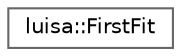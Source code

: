 digraph "类继承关系图"
{
 // LATEX_PDF_SIZE
  bgcolor="transparent";
  edge [fontname=Helvetica,fontsize=10,labelfontname=Helvetica,labelfontsize=10];
  node [fontname=Helvetica,fontsize=10,shape=box,height=0.2,width=0.4];
  rankdir="LR";
  Node0 [id="Node000000",label="luisa::FirstFit",height=0.2,width=0.4,color="grey40", fillcolor="white", style="filled",URL="$classluisa_1_1_first_fit.html",tooltip=" "];
}
